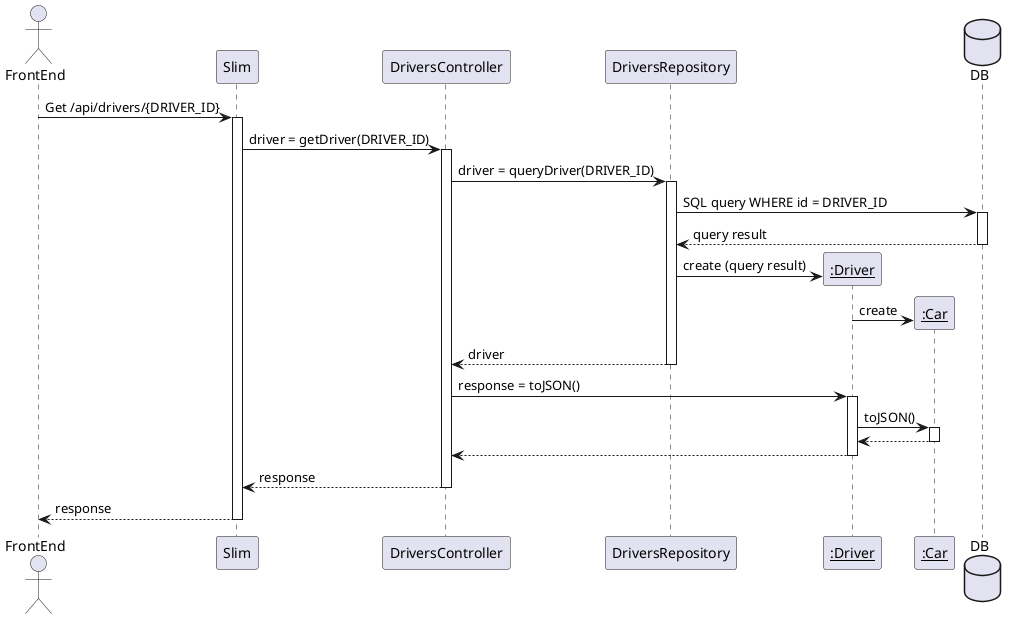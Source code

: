 http://www.plantuml.com/plantuml/uml/VPD1Qm8n48Nl-HM39ps8Tw55TBUjfRHqXVQuf6OeWNLtcqH1Ilzx9usxYKpeGT7DUz-yDvgLTTAuuw4HSkyw0tUcQrtPAj7JOxtNlMmTx1fzk7fG67r2OpUaDLtJeCcTLjXtLXFqV7KwgUjbKDJr1AIzo9bc8mS1VH9AElaXBKAn5c882VFRlsomX7jqi92zNgWmVF5TLDktiggtnO-lfa_IOIZYtyZ9In0ckE46Fj65y-d8cKKExyzXD84j8ftmTKHp_cy6soB7-HbhWkvUdm8FtX_AgWIjQC08JPXhGVfvFjg5OD0U6oSKfgwzmPY91ubb2NFHJbFSR21iv60d3tsBXXmrzoiDAqmJybqnMnhHX-gxrY9joNMFkvVdALiyIyc5lWkzGaoMAJRDz-3vSw67VtZCp7qfr8kzQxp8t1blmWfRHLV_5m00

@startuml
actor FrontEnd
participant Slim
participant DriversController
participant DriversRepository
participant "__:Driver__" as Driver
participant "__:Car__" as Car
database DB

FrontEnd -> Slim : Get /api/drivers/{DRIVER_ID}
activate Slim
Slim -> DriversController : driver = getDriver(DRIVER_ID)
activate DriversController
DriversController -> DriversRepository : driver = queryDriver(DRIVER_ID)
activate DriversRepository
DriversRepository -> DB : SQL query WHERE id = DRIVER_ID
activate DB
DB --> DriversRepository : query result
deactivate DB
create Driver
DriversRepository -> Driver : create (query result)
create Car
Driver -> Car : create
DriversRepository --> DriversController: driver
deactivate DriversRepository
DriversController -> Driver : response = toJSON()
activate Driver
Driver -> Car : toJSON()
activate Car
Car --> Driver
deactivate Car
Driver --> DriversController
deactivate Driver
DriversController --> Slim : response
deactivate DriversController
Slim --> FrontEnd : response
deactivate Slim
@enduml